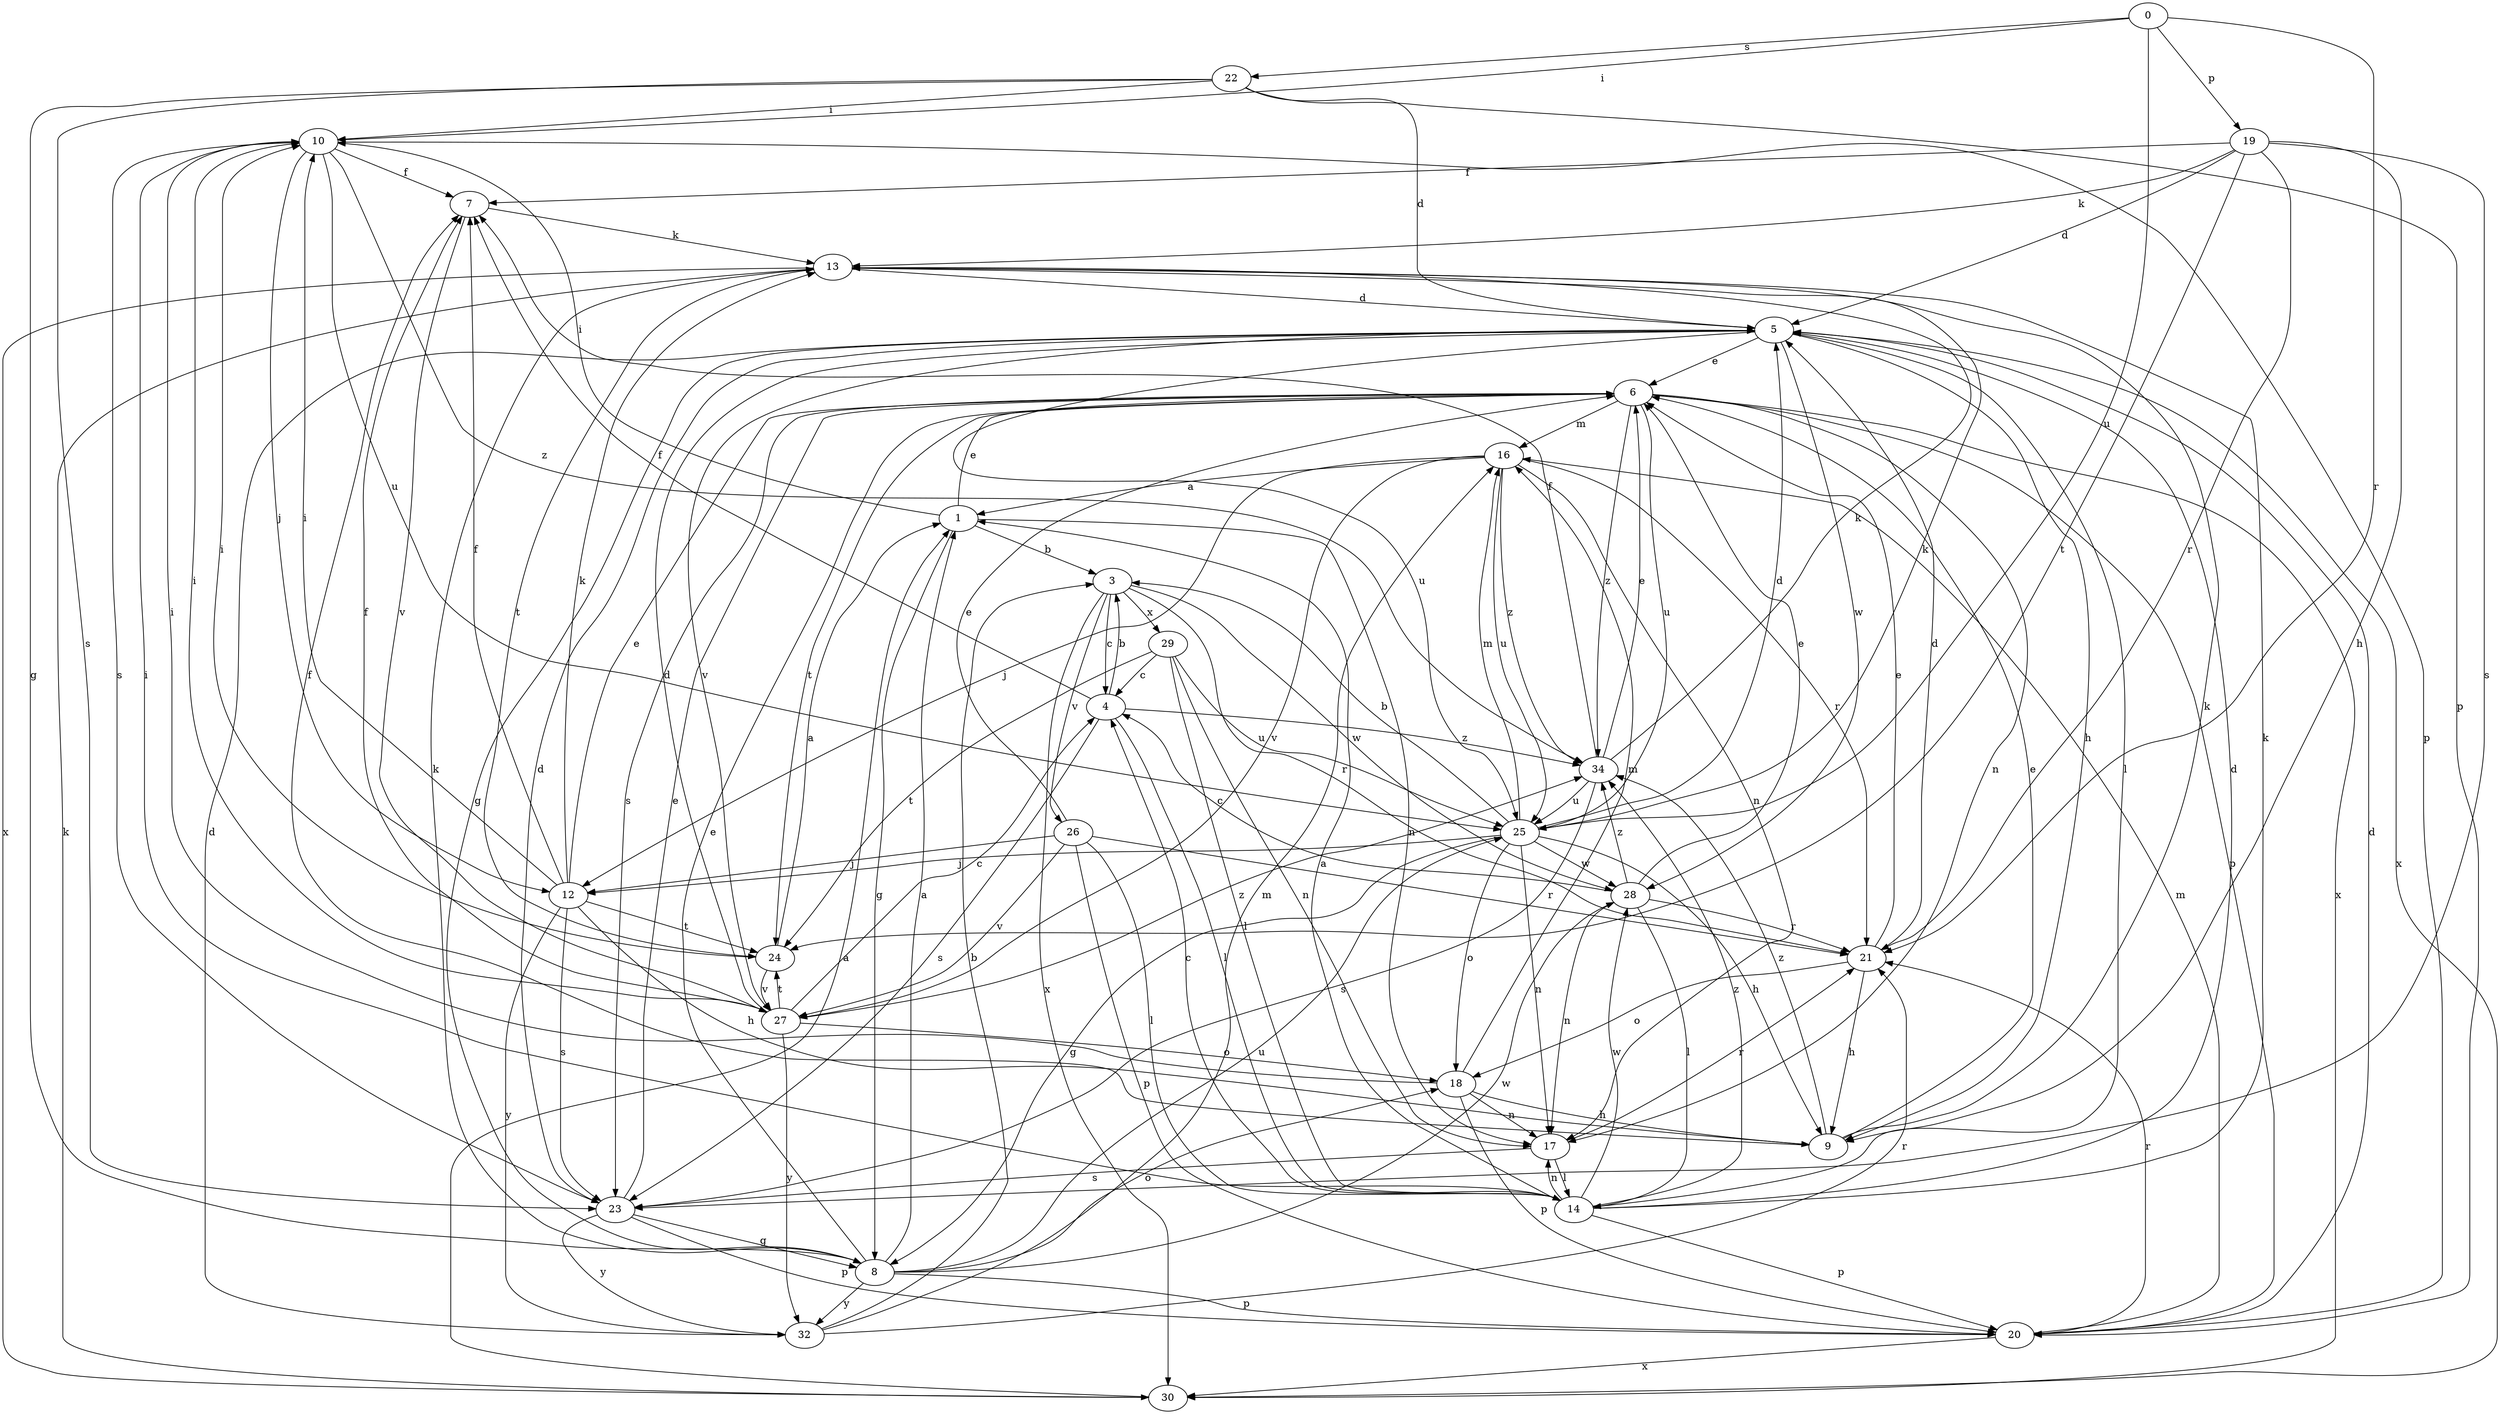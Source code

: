 strict digraph  {
0;
1;
3;
4;
5;
6;
7;
8;
9;
10;
12;
13;
14;
16;
17;
18;
19;
20;
21;
22;
23;
24;
25;
26;
27;
28;
29;
30;
32;
34;
0 -> 10  [label=i];
0 -> 19  [label=p];
0 -> 21  [label=r];
0 -> 22  [label=s];
0 -> 25  [label=u];
1 -> 3  [label=b];
1 -> 6  [label=e];
1 -> 8  [label=g];
1 -> 10  [label=i];
1 -> 17  [label=n];
3 -> 4  [label=c];
3 -> 21  [label=r];
3 -> 26  [label=v];
3 -> 28  [label=w];
3 -> 29  [label=x];
3 -> 30  [label=x];
4 -> 3  [label=b];
4 -> 7  [label=f];
4 -> 14  [label=l];
4 -> 23  [label=s];
4 -> 34  [label=z];
5 -> 6  [label=e];
5 -> 8  [label=g];
5 -> 9  [label=h];
5 -> 14  [label=l];
5 -> 25  [label=u];
5 -> 27  [label=v];
5 -> 28  [label=w];
5 -> 30  [label=x];
6 -> 16  [label=m];
6 -> 17  [label=n];
6 -> 20  [label=p];
6 -> 23  [label=s];
6 -> 24  [label=t];
6 -> 25  [label=u];
6 -> 30  [label=x];
6 -> 34  [label=z];
7 -> 13  [label=k];
7 -> 27  [label=v];
8 -> 1  [label=a];
8 -> 6  [label=e];
8 -> 13  [label=k];
8 -> 18  [label=o];
8 -> 20  [label=p];
8 -> 25  [label=u];
8 -> 28  [label=w];
8 -> 32  [label=y];
9 -> 6  [label=e];
9 -> 7  [label=f];
9 -> 13  [label=k];
9 -> 34  [label=z];
10 -> 7  [label=f];
10 -> 12  [label=j];
10 -> 20  [label=p];
10 -> 23  [label=s];
10 -> 25  [label=u];
10 -> 34  [label=z];
12 -> 6  [label=e];
12 -> 7  [label=f];
12 -> 9  [label=h];
12 -> 10  [label=i];
12 -> 13  [label=k];
12 -> 23  [label=s];
12 -> 24  [label=t];
12 -> 32  [label=y];
13 -> 5  [label=d];
13 -> 24  [label=t];
13 -> 30  [label=x];
14 -> 1  [label=a];
14 -> 4  [label=c];
14 -> 5  [label=d];
14 -> 10  [label=i];
14 -> 13  [label=k];
14 -> 17  [label=n];
14 -> 20  [label=p];
14 -> 28  [label=w];
14 -> 34  [label=z];
16 -> 1  [label=a];
16 -> 12  [label=j];
16 -> 17  [label=n];
16 -> 21  [label=r];
16 -> 25  [label=u];
16 -> 27  [label=v];
16 -> 34  [label=z];
17 -> 14  [label=l];
17 -> 21  [label=r];
17 -> 23  [label=s];
18 -> 9  [label=h];
18 -> 10  [label=i];
18 -> 16  [label=m];
18 -> 17  [label=n];
18 -> 20  [label=p];
19 -> 5  [label=d];
19 -> 7  [label=f];
19 -> 9  [label=h];
19 -> 13  [label=k];
19 -> 21  [label=r];
19 -> 23  [label=s];
19 -> 24  [label=t];
20 -> 5  [label=d];
20 -> 16  [label=m];
20 -> 21  [label=r];
20 -> 30  [label=x];
21 -> 5  [label=d];
21 -> 6  [label=e];
21 -> 9  [label=h];
21 -> 18  [label=o];
22 -> 5  [label=d];
22 -> 8  [label=g];
22 -> 10  [label=i];
22 -> 20  [label=p];
22 -> 23  [label=s];
23 -> 5  [label=d];
23 -> 6  [label=e];
23 -> 8  [label=g];
23 -> 20  [label=p];
23 -> 32  [label=y];
24 -> 1  [label=a];
24 -> 10  [label=i];
24 -> 27  [label=v];
25 -> 3  [label=b];
25 -> 5  [label=d];
25 -> 8  [label=g];
25 -> 9  [label=h];
25 -> 12  [label=j];
25 -> 13  [label=k];
25 -> 16  [label=m];
25 -> 17  [label=n];
25 -> 18  [label=o];
25 -> 28  [label=w];
26 -> 6  [label=e];
26 -> 12  [label=j];
26 -> 14  [label=l];
26 -> 20  [label=p];
26 -> 21  [label=r];
26 -> 27  [label=v];
27 -> 4  [label=c];
27 -> 5  [label=d];
27 -> 7  [label=f];
27 -> 10  [label=i];
27 -> 18  [label=o];
27 -> 24  [label=t];
27 -> 32  [label=y];
27 -> 34  [label=z];
28 -> 4  [label=c];
28 -> 6  [label=e];
28 -> 14  [label=l];
28 -> 17  [label=n];
28 -> 21  [label=r];
28 -> 34  [label=z];
29 -> 4  [label=c];
29 -> 14  [label=l];
29 -> 17  [label=n];
29 -> 24  [label=t];
29 -> 25  [label=u];
30 -> 1  [label=a];
30 -> 13  [label=k];
32 -> 3  [label=b];
32 -> 5  [label=d];
32 -> 16  [label=m];
32 -> 21  [label=r];
34 -> 6  [label=e];
34 -> 7  [label=f];
34 -> 13  [label=k];
34 -> 23  [label=s];
34 -> 25  [label=u];
}
